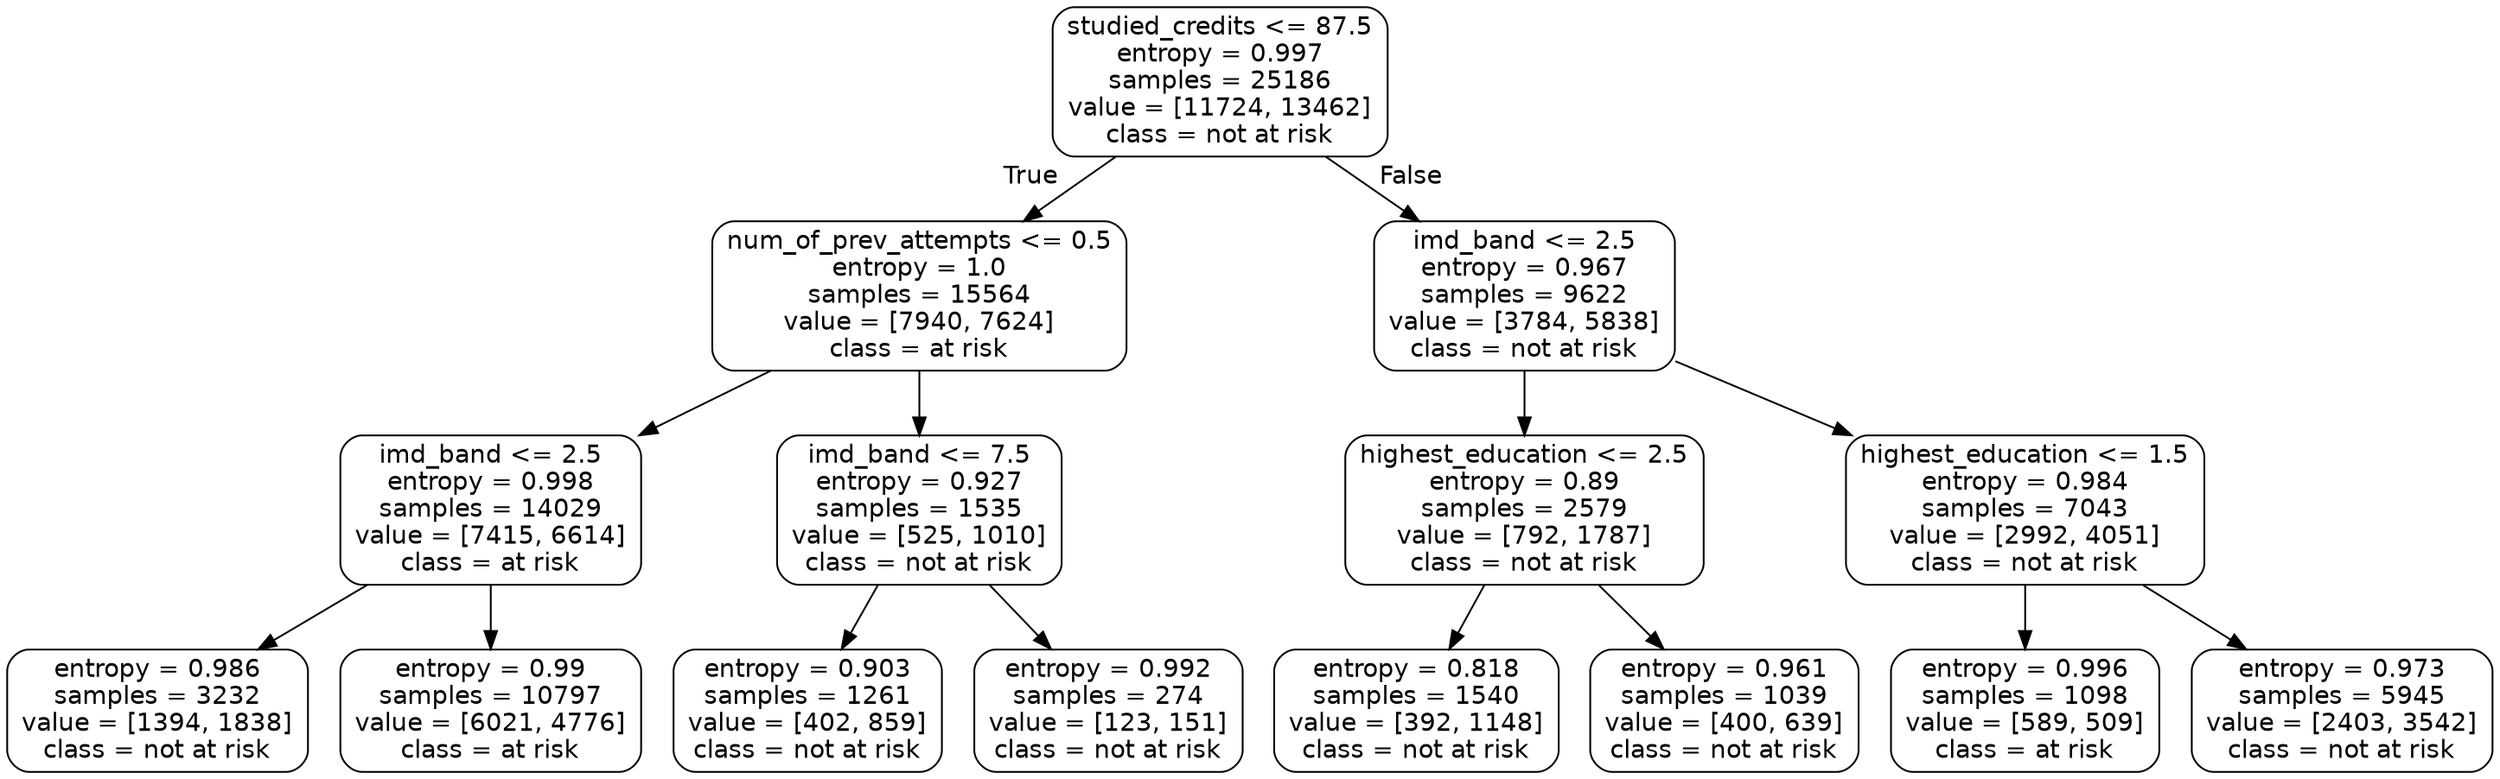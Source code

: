 digraph Tree {
node [shape=box, style="rounded", color="black", fontname=helvetica] ;
edge [fontname=helvetica] ;
0 [label="studied_credits <= 87.5\nentropy = 0.997\nsamples = 25186\nvalue = [11724, 13462]\nclass = not at risk"] ;
1 [label="num_of_prev_attempts <= 0.5\nentropy = 1.0\nsamples = 15564\nvalue = [7940, 7624]\nclass = at risk"] ;
0 -> 1 [labeldistance=2.5, labelangle=45, headlabel="True"] ;
2 [label="imd_band <= 2.5\nentropy = 0.998\nsamples = 14029\nvalue = [7415, 6614]\nclass = at risk"] ;
1 -> 2 ;
3 [label="entropy = 0.986\nsamples = 3232\nvalue = [1394, 1838]\nclass = not at risk"] ;
2 -> 3 ;
4 [label="entropy = 0.99\nsamples = 10797\nvalue = [6021, 4776]\nclass = at risk"] ;
2 -> 4 ;
5 [label="imd_band <= 7.5\nentropy = 0.927\nsamples = 1535\nvalue = [525, 1010]\nclass = not at risk"] ;
1 -> 5 ;
6 [label="entropy = 0.903\nsamples = 1261\nvalue = [402, 859]\nclass = not at risk"] ;
5 -> 6 ;
7 [label="entropy = 0.992\nsamples = 274\nvalue = [123, 151]\nclass = not at risk"] ;
5 -> 7 ;
8 [label="imd_band <= 2.5\nentropy = 0.967\nsamples = 9622\nvalue = [3784, 5838]\nclass = not at risk"] ;
0 -> 8 [labeldistance=2.5, labelangle=-45, headlabel="False"] ;
9 [label="highest_education <= 2.5\nentropy = 0.89\nsamples = 2579\nvalue = [792, 1787]\nclass = not at risk"] ;
8 -> 9 ;
10 [label="entropy = 0.818\nsamples = 1540\nvalue = [392, 1148]\nclass = not at risk"] ;
9 -> 10 ;
11 [label="entropy = 0.961\nsamples = 1039\nvalue = [400, 639]\nclass = not at risk"] ;
9 -> 11 ;
12 [label="highest_education <= 1.5\nentropy = 0.984\nsamples = 7043\nvalue = [2992, 4051]\nclass = not at risk"] ;
8 -> 12 ;
13 [label="entropy = 0.996\nsamples = 1098\nvalue = [589, 509]\nclass = at risk"] ;
12 -> 13 ;
14 [label="entropy = 0.973\nsamples = 5945\nvalue = [2403, 3542]\nclass = not at risk"] ;
12 -> 14 ;
}
